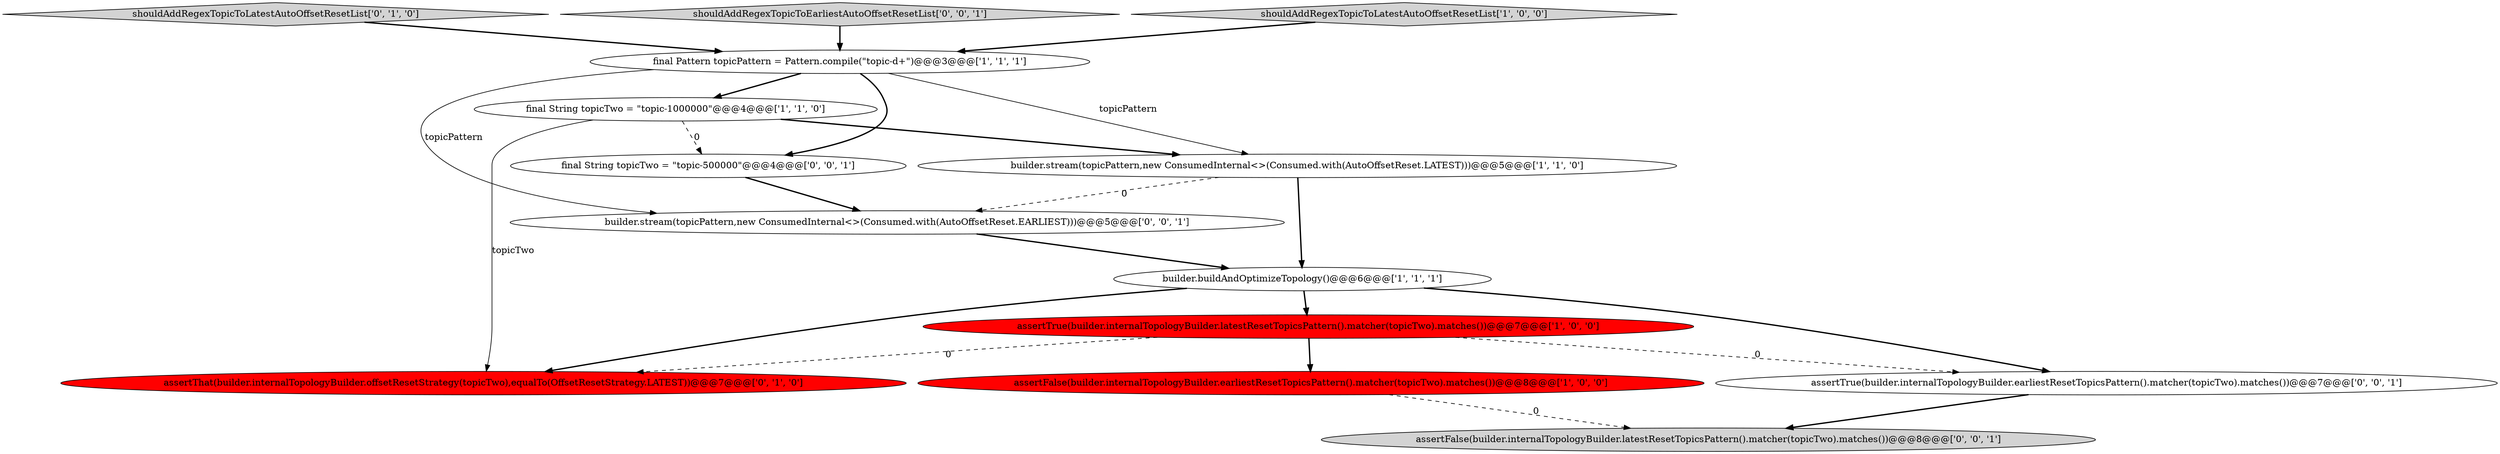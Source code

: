 digraph {
5 [style = filled, label = "assertFalse(builder.internalTopologyBuilder.earliestResetTopicsPattern().matcher(topicTwo).matches())@@@8@@@['1', '0', '0']", fillcolor = red, shape = ellipse image = "AAA1AAABBB1BBB"];
6 [style = filled, label = "final Pattern topicPattern = Pattern.compile(\"topic-\d+\")@@@3@@@['1', '1', '1']", fillcolor = white, shape = ellipse image = "AAA0AAABBB1BBB"];
11 [style = filled, label = "assertTrue(builder.internalTopologyBuilder.earliestResetTopicsPattern().matcher(topicTwo).matches())@@@7@@@['0', '0', '1']", fillcolor = white, shape = ellipse image = "AAA0AAABBB3BBB"];
8 [style = filled, label = "shouldAddRegexTopicToLatestAutoOffsetResetList['0', '1', '0']", fillcolor = lightgray, shape = diamond image = "AAA0AAABBB2BBB"];
3 [style = filled, label = "builder.buildAndOptimizeTopology()@@@6@@@['1', '1', '1']", fillcolor = white, shape = ellipse image = "AAA0AAABBB1BBB"];
10 [style = filled, label = "shouldAddRegexTopicToEarliestAutoOffsetResetList['0', '0', '1']", fillcolor = lightgray, shape = diamond image = "AAA0AAABBB3BBB"];
2 [style = filled, label = "final String topicTwo = \"topic-1000000\"@@@4@@@['1', '1', '0']", fillcolor = white, shape = ellipse image = "AAA0AAABBB1BBB"];
12 [style = filled, label = "assertFalse(builder.internalTopologyBuilder.latestResetTopicsPattern().matcher(topicTwo).matches())@@@8@@@['0', '0', '1']", fillcolor = lightgray, shape = ellipse image = "AAA0AAABBB3BBB"];
13 [style = filled, label = "builder.stream(topicPattern,new ConsumedInternal<>(Consumed.with(AutoOffsetReset.EARLIEST)))@@@5@@@['0', '0', '1']", fillcolor = white, shape = ellipse image = "AAA0AAABBB3BBB"];
7 [style = filled, label = "assertThat(builder.internalTopologyBuilder.offsetResetStrategy(topicTwo),equalTo(OffsetResetStrategy.LATEST))@@@7@@@['0', '1', '0']", fillcolor = red, shape = ellipse image = "AAA1AAABBB2BBB"];
0 [style = filled, label = "builder.stream(topicPattern,new ConsumedInternal<>(Consumed.with(AutoOffsetReset.LATEST)))@@@5@@@['1', '1', '0']", fillcolor = white, shape = ellipse image = "AAA0AAABBB1BBB"];
1 [style = filled, label = "assertTrue(builder.internalTopologyBuilder.latestResetTopicsPattern().matcher(topicTwo).matches())@@@7@@@['1', '0', '0']", fillcolor = red, shape = ellipse image = "AAA1AAABBB1BBB"];
4 [style = filled, label = "shouldAddRegexTopicToLatestAutoOffsetResetList['1', '0', '0']", fillcolor = lightgray, shape = diamond image = "AAA0AAABBB1BBB"];
9 [style = filled, label = "final String topicTwo = \"topic-500000\"@@@4@@@['0', '0', '1']", fillcolor = white, shape = ellipse image = "AAA0AAABBB3BBB"];
1->5 [style = bold, label=""];
0->3 [style = bold, label=""];
5->12 [style = dashed, label="0"];
3->1 [style = bold, label=""];
4->6 [style = bold, label=""];
3->11 [style = bold, label=""];
8->6 [style = bold, label=""];
11->12 [style = bold, label=""];
10->6 [style = bold, label=""];
6->2 [style = bold, label=""];
6->0 [style = solid, label="topicPattern"];
2->0 [style = bold, label=""];
13->3 [style = bold, label=""];
3->7 [style = bold, label=""];
2->9 [style = dashed, label="0"];
1->11 [style = dashed, label="0"];
0->13 [style = dashed, label="0"];
6->13 [style = solid, label="topicPattern"];
6->9 [style = bold, label=""];
2->7 [style = solid, label="topicTwo"];
1->7 [style = dashed, label="0"];
9->13 [style = bold, label=""];
}

